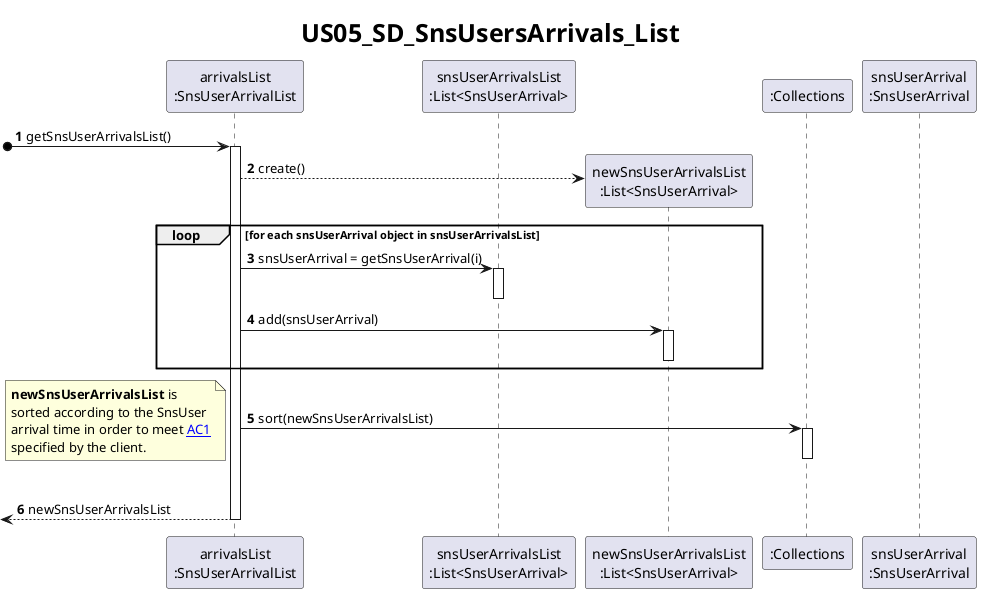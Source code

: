 @startuml
autonumber
autoactivate on
scale 1
skinparam titleFontSize 25

title US05_SD_SnsUsersArrivals_List

participant "arrivalsList\n:SnsUserArrivalList" as SNSUSERLIST
participant "snsUserArrivalsList\n:List<SnsUserArrival>" as ADMISSIONLISTSORTED
participant "newSnsUserArrivalsList\n:List<SnsUserArrival>" as NEWADMISSIONLISTSORTED
participant ":Collections" as COLLECTIONS
participant "snsUserArrival\n:SnsUserArrival" as USERADMISSION

[o-> SNSUSERLIST : getSnsUserArrivalsList()
SNSUSERLIST --> NEWADMISSIONLISTSORTED** : create()

loop for each snsUserArrival object in snsUserArrivalsList

SNSUSERLIST -> ADMISSIONLISTSORTED : snsUserArrival = getSnsUserArrival(i)
deactivate ADMISSIONLISTSORTED

SNSUSERLIST -> NEWADMISSIONLISTSORTED : add(snsUserArrival)
deactivate NEWADMISSIONLISTSORTED

end

SNSUSERLIST -> COLLECTIONS : sort(newSnsUserArrivalsList)
deactivate COLLECTIONS
note left
**newSnsUserArrivalsList** is
sorted according to the SnsUser
arrival time in order to meet [[./US05_ConsultUsersWaitingRoom.md AC1]]
specified by the client.
end note

[<-- SNSUSERLIST : newSnsUserArrivalsList

@enduml